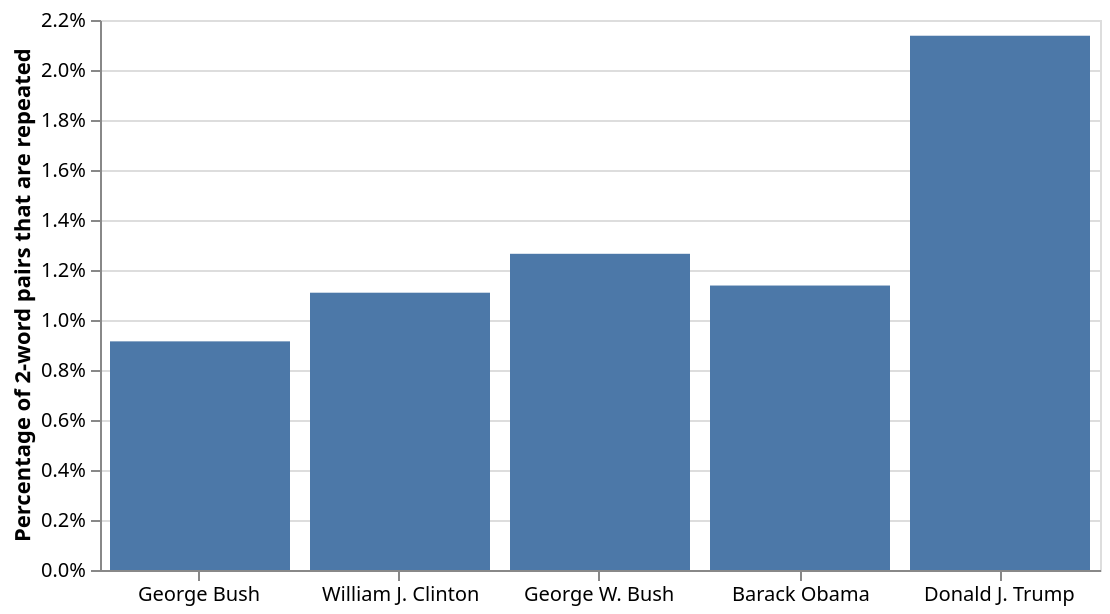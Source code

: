 {"$schema": "https://vega.github.io/schema/vega-lite/v1.2.1.json", "data": {"values": [{"Percentage of 2-word pairs that are repeated": 0.009145570138064628, "most_common_repeated_bigrams": ["of the", "in the", "thank you", "to the", "and i", "it 's", "and the", "god bless", "for the", "the president", "going to", "i 'm", "we 're", "want to", "on the", "that 's", "i think", "do n't", "it is", "i do"], "n_repeated_bigrams": 7266, "n_tokens": 794483, "president": "George Bush", "president_id": 41}, {"Percentage of 2-word pairs that are repeated": 0.01109182667228486, "most_common_repeated_bigrams": ["of the", "in the", "it 's", "the president", "do n't", "i think", "to the", "going to", "that 's", "we 're", "and the", "he 's", "thank you", "on the", "ms myers", "it was", "we have", "will be", "to be", "to do"], "n_repeated_bigrams": 25218, "n_tokens": 2273566, "president": "William J. Clinton", "president_id": 42}, {"Percentage of 2-word pairs that are repeated": 0.012648323035674905, "most_common_repeated_bigrams": ["of the", "thank you", "it 's", "in the", "that 's", "i 'm", "to the", "and i", "a lot", "to be", "going to", "we 're", "for the", "the president", "and the", "he 's", "'s a", "want to", "it is", "from to"], "n_repeated_bigrams": 13077, "n_tokens": 1033892, "president": "George W. Bush", "president_id": 43}, {"Percentage of 2-word pairs that are repeated": 0.011378614211588835, "most_common_repeated_bigrams": ["of the", "thank you", "it 's", "that 's", "going to", "in the", "we 're", "we can", "that we", "i 'm", "to be", "to the", "we will", "we 've", "this is", "we have", "i think", "for the", "the same", "do n't"], "n_repeated_bigrams": 19096, "n_tokens": 1678236, "president": "Barack Obama", "president_id": 44}, {"Percentage of 2-word pairs that are repeated": 0.021370724752708084, "most_common_repeated_bigrams": ["thank you", "going to", "it 's", "we 're", "of the", "we will", "'re going", "they 're", "we have", "that 's", "do n't", "i 'm", "we are", "make america", "will make", "god bless", "to be", "a lot", "in the", "want to"], "n_repeated_bigrams": 21810, "n_tokens": 1020555, "president": "Donald J. Trump", "president_id": 45}]}, "encoding": {"x": {"axis": {"labelAngle": 0.0}, "field": "president", "sort": {"field": "president_id", "op": "values"}, "title": "", "type": "nominal"}, "y": {"axis": {"format": ".1%"}, "field": "Percentage of 2-word pairs that are repeated", "type": "quantitative"}}, "height": 275.0, "mark": "bar", "width": 500.0}